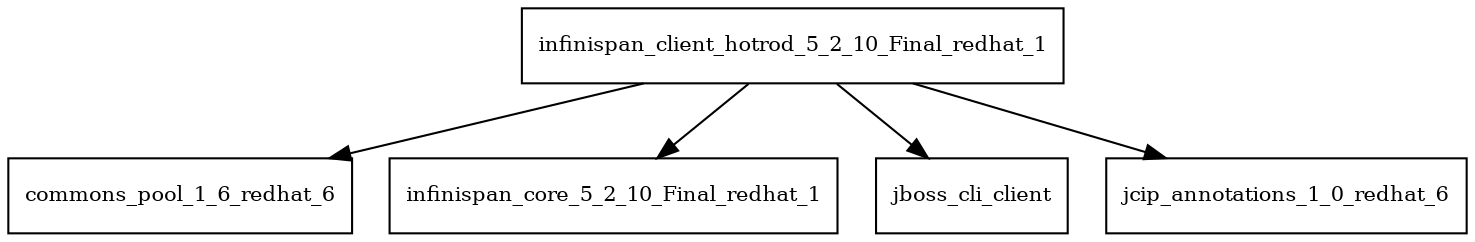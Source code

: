 digraph infinispan_client_hotrod_5_2_10_Final_redhat_1_dependencies {
  node [shape = box, fontsize=10.0];
  infinispan_client_hotrod_5_2_10_Final_redhat_1 -> commons_pool_1_6_redhat_6;
  infinispan_client_hotrod_5_2_10_Final_redhat_1 -> infinispan_core_5_2_10_Final_redhat_1;
  infinispan_client_hotrod_5_2_10_Final_redhat_1 -> jboss_cli_client;
  infinispan_client_hotrod_5_2_10_Final_redhat_1 -> jcip_annotations_1_0_redhat_6;
}

